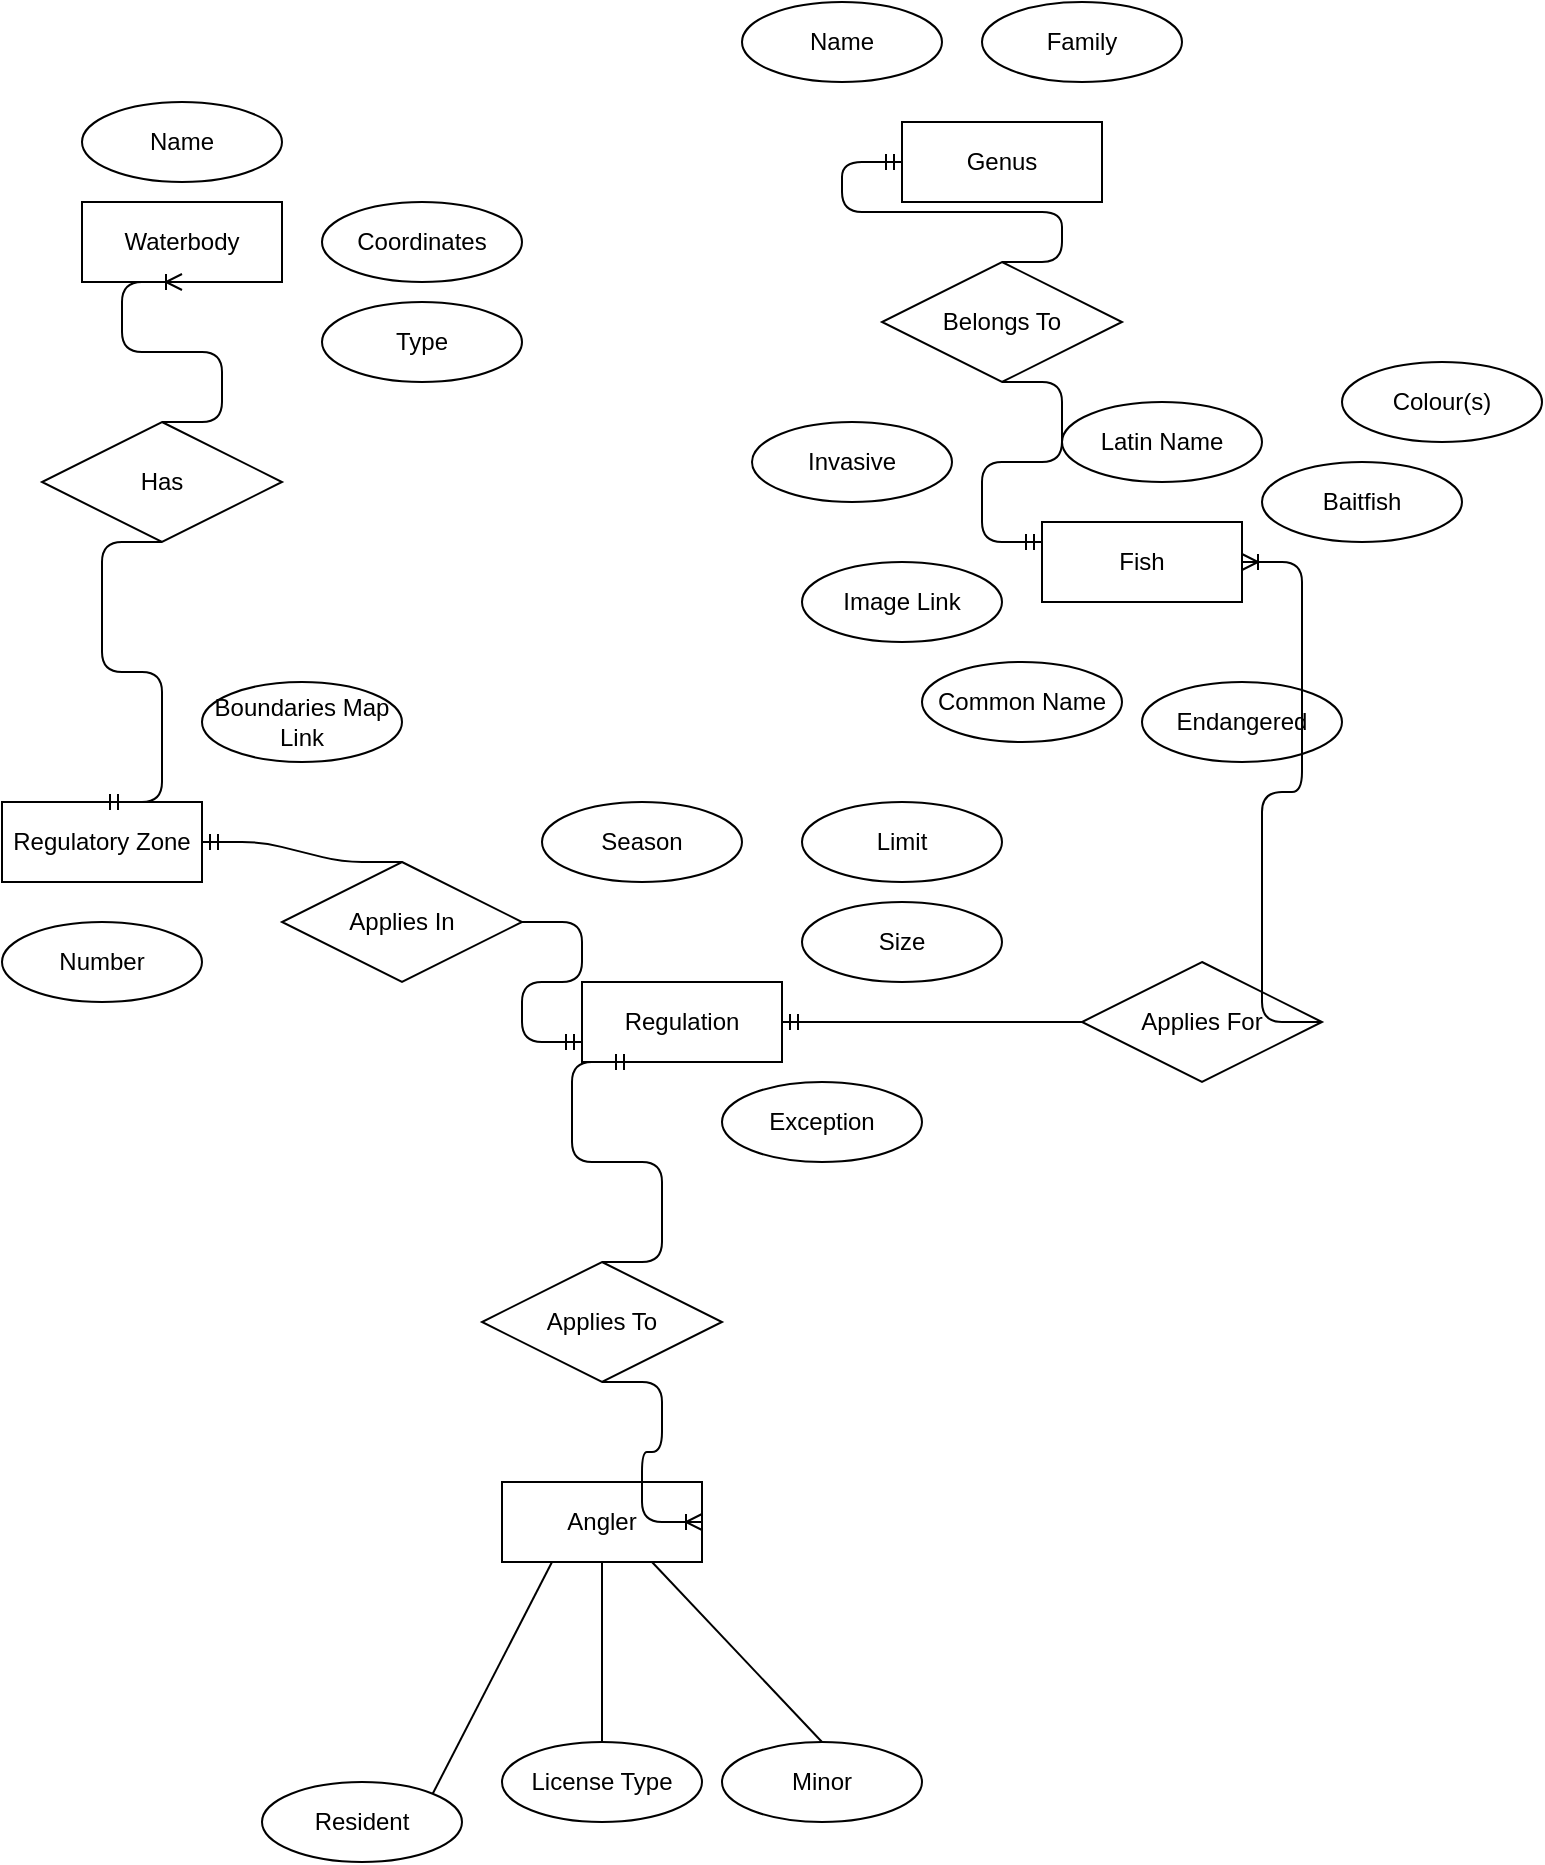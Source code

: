 <mxfile version="14.2.9" type="github">
  <diagram id="pit35Gjr5BxQwp9i9x-L" name="Page-1">
    <mxGraphModel dx="2431" dy="945" grid="1" gridSize="10" guides="1" tooltips="1" connect="1" arrows="1" fold="1" page="1" pageScale="1" pageWidth="850" pageHeight="1100" math="0" shadow="0">
      <root>
        <mxCell id="0" />
        <mxCell id="1" parent="0" />
        <mxCell id="DeLjIFIHtkPTmjhLvVjW-1" value="Regulatory Zone" style="whiteSpace=wrap;html=1;align=center;" vertex="1" parent="1">
          <mxGeometry x="50" y="420" width="100" height="40" as="geometry" />
        </mxCell>
        <mxCell id="DeLjIFIHtkPTmjhLvVjW-2" value="Fish" style="whiteSpace=wrap;html=1;align=center;" vertex="1" parent="1">
          <mxGeometry x="570" y="280" width="100" height="40" as="geometry" />
        </mxCell>
        <mxCell id="DeLjIFIHtkPTmjhLvVjW-3" value="&lt;div&gt;Genus&lt;/div&gt;" style="whiteSpace=wrap;html=1;align=center;" vertex="1" parent="1">
          <mxGeometry x="500" y="80" width="100" height="40" as="geometry" />
        </mxCell>
        <mxCell id="DeLjIFIHtkPTmjhLvVjW-4" value="Waterbody" style="whiteSpace=wrap;html=1;align=center;" vertex="1" parent="1">
          <mxGeometry x="90" y="120" width="100" height="40" as="geometry" />
        </mxCell>
        <mxCell id="DeLjIFIHtkPTmjhLvVjW-5" value="Angler" style="whiteSpace=wrap;html=1;align=center;" vertex="1" parent="1">
          <mxGeometry x="300" y="760" width="100" height="40" as="geometry" />
        </mxCell>
        <mxCell id="DeLjIFIHtkPTmjhLvVjW-6" value="License Type" style="ellipse;whiteSpace=wrap;html=1;align=center;" vertex="1" parent="1">
          <mxGeometry x="300" y="890" width="100" height="40" as="geometry" />
        </mxCell>
        <mxCell id="DeLjIFIHtkPTmjhLvVjW-8" value="Resident" style="ellipse;whiteSpace=wrap;html=1;align=center;" vertex="1" parent="1">
          <mxGeometry x="180" y="910" width="100" height="40" as="geometry" />
        </mxCell>
        <mxCell id="DeLjIFIHtkPTmjhLvVjW-10" value="&lt;div&gt;Minor&lt;/div&gt;" style="ellipse;whiteSpace=wrap;html=1;align=center;" vertex="1" parent="1">
          <mxGeometry x="410" y="890" width="100" height="40" as="geometry" />
        </mxCell>
        <mxCell id="DeLjIFIHtkPTmjhLvVjW-12" value="" style="endArrow=none;html=1;exitX=1;exitY=0;exitDx=0;exitDy=0;entryX=0.25;entryY=1;entryDx=0;entryDy=0;" edge="1" parent="1" source="DeLjIFIHtkPTmjhLvVjW-8" target="DeLjIFIHtkPTmjhLvVjW-5">
          <mxGeometry width="50" height="50" relative="1" as="geometry">
            <mxPoint x="230" y="900" as="sourcePoint" />
            <mxPoint x="320" y="810" as="targetPoint" />
          </mxGeometry>
        </mxCell>
        <mxCell id="DeLjIFIHtkPTmjhLvVjW-14" value="" style="endArrow=none;html=1;exitX=0.5;exitY=0;exitDx=0;exitDy=0;entryX=0.5;entryY=1;entryDx=0;entryDy=0;" edge="1" parent="1" source="DeLjIFIHtkPTmjhLvVjW-6" target="DeLjIFIHtkPTmjhLvVjW-5">
          <mxGeometry width="50" height="50" relative="1" as="geometry">
            <mxPoint x="270" y="860" as="sourcePoint" />
            <mxPoint x="320" y="810" as="targetPoint" />
          </mxGeometry>
        </mxCell>
        <mxCell id="DeLjIFIHtkPTmjhLvVjW-15" value="" style="endArrow=none;html=1;exitX=0.5;exitY=0;exitDx=0;exitDy=0;entryX=0.75;entryY=1;entryDx=0;entryDy=0;" edge="1" parent="1" source="DeLjIFIHtkPTmjhLvVjW-10" target="DeLjIFIHtkPTmjhLvVjW-5">
          <mxGeometry width="50" height="50" relative="1" as="geometry">
            <mxPoint x="270" y="860" as="sourcePoint" />
            <mxPoint x="320" y="810" as="targetPoint" />
          </mxGeometry>
        </mxCell>
        <mxCell id="DeLjIFIHtkPTmjhLvVjW-16" value="&lt;div&gt;Type&lt;/div&gt;" style="ellipse;whiteSpace=wrap;html=1;align=center;" vertex="1" parent="1">
          <mxGeometry x="210" y="170" width="100" height="40" as="geometry" />
        </mxCell>
        <mxCell id="DeLjIFIHtkPTmjhLvVjW-17" value="Number" style="ellipse;whiteSpace=wrap;html=1;align=center;" vertex="1" parent="1">
          <mxGeometry x="50" y="480" width="100" height="40" as="geometry" />
        </mxCell>
        <mxCell id="DeLjIFIHtkPTmjhLvVjW-18" value="Invasive" style="ellipse;whiteSpace=wrap;html=1;align=center;" vertex="1" parent="1">
          <mxGeometry x="425" y="230" width="100" height="40" as="geometry" />
        </mxCell>
        <mxCell id="DeLjIFIHtkPTmjhLvVjW-19" value="Common Name" style="ellipse;whiteSpace=wrap;html=1;align=center;" vertex="1" parent="1">
          <mxGeometry x="510" y="350" width="100" height="40" as="geometry" />
        </mxCell>
        <mxCell id="DeLjIFIHtkPTmjhLvVjW-20" value="&lt;div&gt;Name&lt;/div&gt;" style="ellipse;whiteSpace=wrap;html=1;align=center;" vertex="1" parent="1">
          <mxGeometry x="420" y="20" width="100" height="40" as="geometry" />
        </mxCell>
        <mxCell id="DeLjIFIHtkPTmjhLvVjW-21" value="Endangered" style="ellipse;whiteSpace=wrap;html=1;align=center;" vertex="1" parent="1">
          <mxGeometry x="620" y="360" width="100" height="40" as="geometry" />
        </mxCell>
        <mxCell id="DeLjIFIHtkPTmjhLvVjW-22" value="Latin Name" style="ellipse;whiteSpace=wrap;html=1;align=center;" vertex="1" parent="1">
          <mxGeometry x="580" y="220" width="100" height="40" as="geometry" />
        </mxCell>
        <mxCell id="DeLjIFIHtkPTmjhLvVjW-23" value="Family" style="ellipse;whiteSpace=wrap;html=1;align=center;" vertex="1" parent="1">
          <mxGeometry x="540" y="20" width="100" height="40" as="geometry" />
        </mxCell>
        <mxCell id="DeLjIFIHtkPTmjhLvVjW-24" value="Baitfish" style="ellipse;whiteSpace=wrap;html=1;align=center;" vertex="1" parent="1">
          <mxGeometry x="680" y="250" width="100" height="40" as="geometry" />
        </mxCell>
        <mxCell id="DeLjIFIHtkPTmjhLvVjW-25" value="Limit" style="ellipse;whiteSpace=wrap;html=1;align=center;" vertex="1" parent="1">
          <mxGeometry x="450" y="420" width="100" height="40" as="geometry" />
        </mxCell>
        <mxCell id="DeLjIFIHtkPTmjhLvVjW-26" value="Image Link" style="ellipse;whiteSpace=wrap;html=1;align=center;" vertex="1" parent="1">
          <mxGeometry x="450" y="300" width="100" height="40" as="geometry" />
        </mxCell>
        <mxCell id="DeLjIFIHtkPTmjhLvVjW-27" value="Boundaries Map Link" style="ellipse;whiteSpace=wrap;html=1;align=center;" vertex="1" parent="1">
          <mxGeometry x="150" y="360" width="100" height="40" as="geometry" />
        </mxCell>
        <mxCell id="DeLjIFIHtkPTmjhLvVjW-28" value="Regulation" style="whiteSpace=wrap;html=1;align=center;" vertex="1" parent="1">
          <mxGeometry x="340" y="510" width="100" height="40" as="geometry" />
        </mxCell>
        <mxCell id="DeLjIFIHtkPTmjhLvVjW-29" value="Exception" style="ellipse;whiteSpace=wrap;html=1;align=center;" vertex="1" parent="1">
          <mxGeometry x="410" y="560" width="100" height="40" as="geometry" />
        </mxCell>
        <mxCell id="DeLjIFIHtkPTmjhLvVjW-30" value="Season" style="ellipse;whiteSpace=wrap;html=1;align=center;" vertex="1" parent="1">
          <mxGeometry x="320" y="420" width="100" height="40" as="geometry" />
        </mxCell>
        <mxCell id="DeLjIFIHtkPTmjhLvVjW-31" value="Name" style="ellipse;whiteSpace=wrap;html=1;align=center;" vertex="1" parent="1">
          <mxGeometry x="90" y="70" width="100" height="40" as="geometry" />
        </mxCell>
        <mxCell id="DeLjIFIHtkPTmjhLvVjW-32" value="Coordinates" style="ellipse;whiteSpace=wrap;html=1;align=center;" vertex="1" parent="1">
          <mxGeometry x="210" y="120" width="100" height="40" as="geometry" />
        </mxCell>
        <mxCell id="DeLjIFIHtkPTmjhLvVjW-33" value="Size" style="ellipse;whiteSpace=wrap;html=1;align=center;" vertex="1" parent="1">
          <mxGeometry x="450" y="470" width="100" height="40" as="geometry" />
        </mxCell>
        <mxCell id="DeLjIFIHtkPTmjhLvVjW-34" value="Colour(s)" style="ellipse;whiteSpace=wrap;html=1;align=center;" vertex="1" parent="1">
          <mxGeometry x="720" y="200" width="100" height="40" as="geometry" />
        </mxCell>
        <mxCell id="DeLjIFIHtkPTmjhLvVjW-35" value="Applies To" style="shape=rhombus;perimeter=rhombusPerimeter;whiteSpace=wrap;html=1;align=center;" vertex="1" parent="1">
          <mxGeometry x="290" y="650" width="120" height="60" as="geometry" />
        </mxCell>
        <mxCell id="DeLjIFIHtkPTmjhLvVjW-38" value="Belongs To" style="shape=rhombus;perimeter=rhombusPerimeter;whiteSpace=wrap;html=1;align=center;" vertex="1" parent="1">
          <mxGeometry x="490" y="150" width="120" height="60" as="geometry" />
        </mxCell>
        <mxCell id="DeLjIFIHtkPTmjhLvVjW-40" value="Has" style="shape=rhombus;perimeter=rhombusPerimeter;whiteSpace=wrap;html=1;align=center;" vertex="1" parent="1">
          <mxGeometry x="70" y="230" width="120" height="60" as="geometry" />
        </mxCell>
        <mxCell id="DeLjIFIHtkPTmjhLvVjW-41" value="Applies In" style="shape=rhombus;perimeter=rhombusPerimeter;whiteSpace=wrap;html=1;align=center;" vertex="1" parent="1">
          <mxGeometry x="190" y="450" width="120" height="60" as="geometry" />
        </mxCell>
        <mxCell id="DeLjIFIHtkPTmjhLvVjW-42" value="Applies For" style="shape=rhombus;perimeter=rhombusPerimeter;whiteSpace=wrap;html=1;align=center;" vertex="1" parent="1">
          <mxGeometry x="590" y="500" width="120" height="60" as="geometry" />
        </mxCell>
        <mxCell id="DeLjIFIHtkPTmjhLvVjW-47" value="" style="edgeStyle=entityRelationEdgeStyle;fontSize=12;html=1;endArrow=ERmandOne;exitX=1;exitY=0.5;exitDx=0;exitDy=0;entryX=0;entryY=0.75;entryDx=0;entryDy=0;" edge="1" parent="1" source="DeLjIFIHtkPTmjhLvVjW-41" target="DeLjIFIHtkPTmjhLvVjW-28">
          <mxGeometry width="100" height="100" relative="1" as="geometry">
            <mxPoint x="760" y="710" as="sourcePoint" />
            <mxPoint x="860" y="610" as="targetPoint" />
          </mxGeometry>
        </mxCell>
        <mxCell id="DeLjIFIHtkPTmjhLvVjW-48" value="" style="edgeStyle=entityRelationEdgeStyle;fontSize=12;html=1;endArrow=ERmandOne;entryX=0.25;entryY=1;entryDx=0;entryDy=0;exitX=0.5;exitY=0;exitDx=0;exitDy=0;" edge="1" parent="1" source="DeLjIFIHtkPTmjhLvVjW-35" target="DeLjIFIHtkPTmjhLvVjW-28">
          <mxGeometry width="100" height="100" relative="1" as="geometry">
            <mxPoint x="760" y="710" as="sourcePoint" />
            <mxPoint x="860" y="610" as="targetPoint" />
          </mxGeometry>
        </mxCell>
        <mxCell id="DeLjIFIHtkPTmjhLvVjW-49" value="" style="edgeStyle=entityRelationEdgeStyle;fontSize=12;html=1;endArrow=ERoneToMany;entryX=1;entryY=0.5;entryDx=0;entryDy=0;exitX=0.5;exitY=1;exitDx=0;exitDy=0;" edge="1" parent="1" source="DeLjIFIHtkPTmjhLvVjW-35" target="DeLjIFIHtkPTmjhLvVjW-5">
          <mxGeometry width="100" height="100" relative="1" as="geometry">
            <mxPoint x="760" y="710" as="sourcePoint" />
            <mxPoint x="860" y="610" as="targetPoint" />
          </mxGeometry>
        </mxCell>
        <mxCell id="DeLjIFIHtkPTmjhLvVjW-50" value="" style="edgeStyle=entityRelationEdgeStyle;fontSize=12;html=1;endArrow=ERmandOne;entryX=1;entryY=0.5;entryDx=0;entryDy=0;exitX=0.5;exitY=0;exitDx=0;exitDy=0;" edge="1" parent="1" source="DeLjIFIHtkPTmjhLvVjW-41" target="DeLjIFIHtkPTmjhLvVjW-1">
          <mxGeometry width="100" height="100" relative="1" as="geometry">
            <mxPoint x="200" y="440" as="sourcePoint" />
            <mxPoint x="300" y="340" as="targetPoint" />
          </mxGeometry>
        </mxCell>
        <mxCell id="DeLjIFIHtkPTmjhLvVjW-51" value="" style="edgeStyle=entityRelationEdgeStyle;fontSize=12;html=1;endArrow=ERoneToMany;exitX=1;exitY=0.5;exitDx=0;exitDy=0;entryX=1;entryY=0.5;entryDx=0;entryDy=0;" edge="1" parent="1" source="DeLjIFIHtkPTmjhLvVjW-42" target="DeLjIFIHtkPTmjhLvVjW-2">
          <mxGeometry width="100" height="100" relative="1" as="geometry">
            <mxPoint x="720" y="510" as="sourcePoint" />
            <mxPoint x="820" y="410" as="targetPoint" />
          </mxGeometry>
        </mxCell>
        <mxCell id="DeLjIFIHtkPTmjhLvVjW-52" value="" style="edgeStyle=entityRelationEdgeStyle;fontSize=12;html=1;endArrow=ERmandOne;entryX=1;entryY=0.5;entryDx=0;entryDy=0;exitX=0;exitY=0.5;exitDx=0;exitDy=0;" edge="1" parent="1" source="DeLjIFIHtkPTmjhLvVjW-42" target="DeLjIFIHtkPTmjhLvVjW-28">
          <mxGeometry width="100" height="100" relative="1" as="geometry">
            <mxPoint x="760" y="630" as="sourcePoint" />
            <mxPoint x="860" y="530" as="targetPoint" />
          </mxGeometry>
        </mxCell>
        <mxCell id="DeLjIFIHtkPTmjhLvVjW-53" value="" style="edgeStyle=entityRelationEdgeStyle;fontSize=12;html=1;endArrow=ERmandOne;entryX=0.5;entryY=0;entryDx=0;entryDy=0;exitX=0.5;exitY=1;exitDx=0;exitDy=0;" edge="1" parent="1" source="DeLjIFIHtkPTmjhLvVjW-40" target="DeLjIFIHtkPTmjhLvVjW-1">
          <mxGeometry width="100" height="100" relative="1" as="geometry">
            <mxPoint x="160" y="340" as="sourcePoint" />
            <mxPoint x="260" y="240" as="targetPoint" />
          </mxGeometry>
        </mxCell>
        <mxCell id="DeLjIFIHtkPTmjhLvVjW-54" value="" style="edgeStyle=entityRelationEdgeStyle;fontSize=12;html=1;endArrow=ERoneToMany;entryX=0.5;entryY=1;entryDx=0;entryDy=0;exitX=0.5;exitY=0;exitDx=0;exitDy=0;" edge="1" parent="1" source="DeLjIFIHtkPTmjhLvVjW-40" target="DeLjIFIHtkPTmjhLvVjW-4">
          <mxGeometry width="100" height="100" relative="1" as="geometry">
            <mxPoint x="30" y="270" as="sourcePoint" />
            <mxPoint x="130" y="170" as="targetPoint" />
          </mxGeometry>
        </mxCell>
        <mxCell id="DeLjIFIHtkPTmjhLvVjW-55" value="" style="edgeStyle=entityRelationEdgeStyle;fontSize=12;html=1;endArrow=ERmandOne;entryX=0;entryY=0.25;entryDx=0;entryDy=0;exitX=0.5;exitY=1;exitDx=0;exitDy=0;" edge="1" parent="1" source="DeLjIFIHtkPTmjhLvVjW-38" target="DeLjIFIHtkPTmjhLvVjW-2">
          <mxGeometry width="100" height="100" relative="1" as="geometry">
            <mxPoint x="300" y="350" as="sourcePoint" />
            <mxPoint x="400" y="250" as="targetPoint" />
          </mxGeometry>
        </mxCell>
        <mxCell id="DeLjIFIHtkPTmjhLvVjW-57" value="" style="edgeStyle=entityRelationEdgeStyle;fontSize=12;html=1;endArrow=ERmandOne;exitX=0.5;exitY=0;exitDx=0;exitDy=0;" edge="1" parent="1" source="DeLjIFIHtkPTmjhLvVjW-38">
          <mxGeometry width="100" height="100" relative="1" as="geometry">
            <mxPoint x="400" y="200" as="sourcePoint" />
            <mxPoint x="500" y="100" as="targetPoint" />
          </mxGeometry>
        </mxCell>
      </root>
    </mxGraphModel>
  </diagram>
</mxfile>
